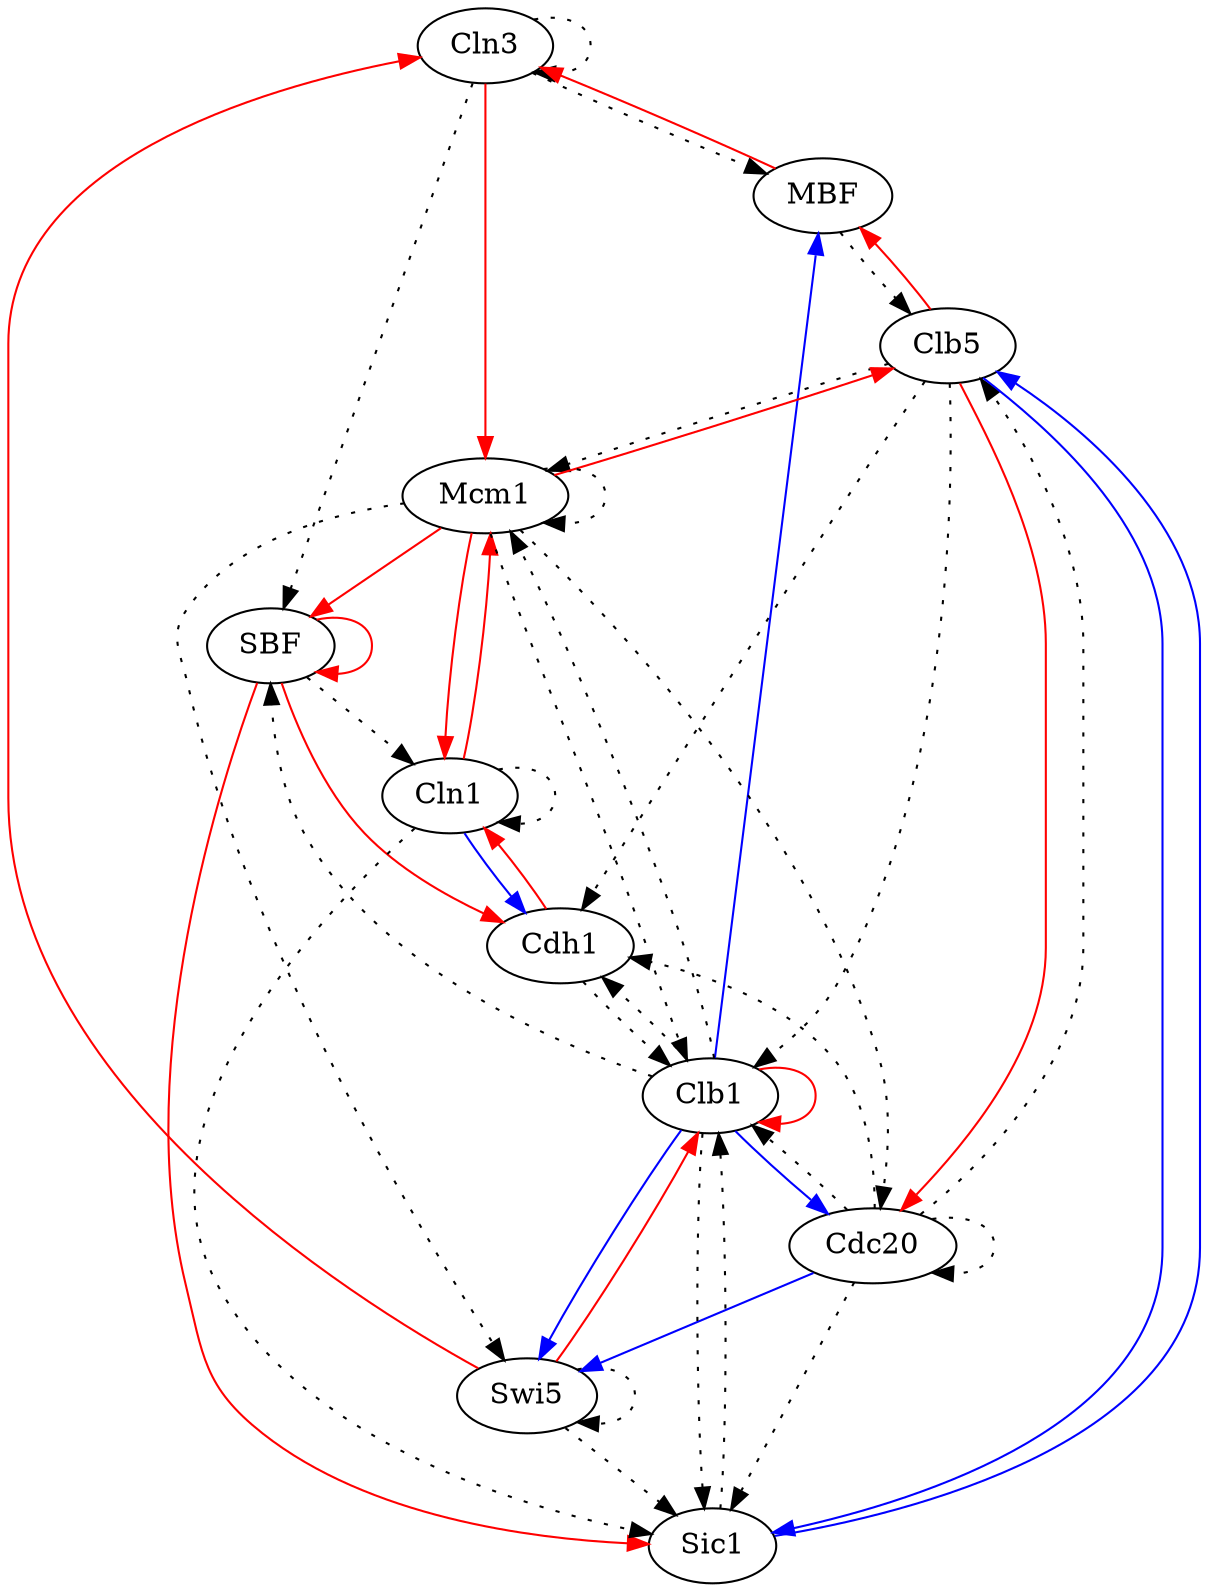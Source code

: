 // Grafos-Spellman11
digraph {
	YAL040C [label=Cln3]
	YDL056W [label=MBF]
	YER111C [label=SBF]
	YMR199W [label=Cln1]
	YGL003C [label=Cdh1]
	YDR146C [label=Swi5]
	YGL116W [label=Cdc20]
	YPR120C [label=Clb5]
	YLR079W [label=Sic1]
	YGR108W [label=Clb1]
	YMR043W [label=Mcm1]
	YAL040C -> YAL040C [style=dotted]
	YAL040C -> YDL056W [style=dotted]
	YAL040C -> YER111C [style=dotted]
	YAL040C -> YMR043W [color=red]
	YDL056W -> YAL040C [color=red]
	YDL056W -> YPR120C [style=dotted]
	YER111C -> YER111C [color=red]
	YER111C -> YMR199W [style=dotted]
	YER111C -> YGL003C [color=red]
	YER111C -> YLR079W [color=red]
	YMR199W -> YMR199W [style=dotted]
	YMR199W -> YGL003C [color=blue]
	YMR199W -> YLR079W [style=dotted]
	YMR199W -> YMR043W [color=red]
	YGL003C -> YMR199W [color=red]
	YGL003C -> YGR108W [style=dotted]
	YDR146C -> YAL040C [color=red]
	YDR146C -> YDR146C [style=dotted]
	YDR146C -> YLR079W [style=dotted]
	YDR146C -> YGR108W [color=red]
	YGL116W -> YGL003C [style=dotted]
	YGL116W -> YDR146C [color=blue]
	YGL116W -> YGL116W [style=dotted]
	YGL116W -> YPR120C [style=dotted]
	YGL116W -> YLR079W [style=dotted]
	YGL116W -> YGR108W [style=dotted]
	YPR120C -> YDL056W [color=red]
	YPR120C -> YGL003C [style=dotted]
	YPR120C -> YGL116W [color=red]
	YPR120C -> YLR079W [color=blue]
	YPR120C -> YGR108W [style=dotted]
	YPR120C -> YMR043W [style=dotted]
	YLR079W -> YPR120C [color=blue]
	YLR079W -> YGR108W [style=dotted]
	YGR108W -> YDL056W [color=blue]
	YGR108W -> YER111C [style=dotted]
	YGR108W -> YGL003C [style=dotted]
	YGR108W -> YDR146C [color=blue]
	YGR108W -> YGL116W [color=blue]
	YGR108W -> YLR079W [style=dotted]
	YGR108W -> YGR108W [color=red]
	YGR108W -> YMR043W [style=dotted]
	YMR043W -> YER111C [color=red]
	YMR043W -> YMR199W [color=red]
	YMR043W -> YDR146C [style=dotted]
	YMR043W -> YGL116W [style=dotted]
	YMR043W -> YPR120C [color=red]
	YMR043W -> YGR108W [style=dotted]
	YMR043W -> YMR043W [style=dotted]
}
